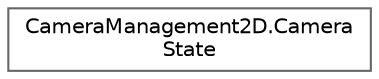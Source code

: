 digraph "Graphical Class Hierarchy"
{
 // LATEX_PDF_SIZE
  bgcolor="transparent";
  edge [fontname=Helvetica,fontsize=10,labelfontname=Helvetica,labelfontsize=10];
  node [fontname=Helvetica,fontsize=10,shape=box,height=0.2,width=0.4];
  rankdir="LR";
  Node0 [id="Node000000",label="CameraManagement2D.Camera\lState",height=0.2,width=0.4,color="grey40", fillcolor="white", style="filled",URL="$struct_camera_management2_d_1_1_camera_state.html",tooltip="Encapsulates the state of a 2D camera, including its position, zoom level, and rotation...."];
}

